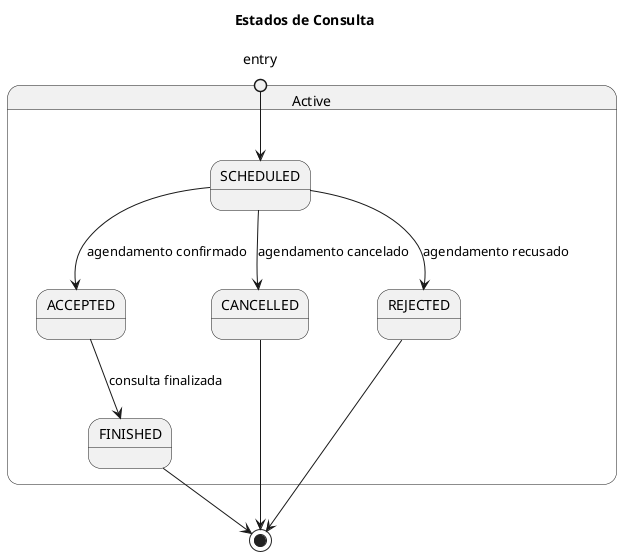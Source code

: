 @startuml

title Estados de Consulta

state Active {
    state entry <<entryPoint>>
    entry --> SCHEDULED

    SCHEDULED --> CANCELLED : agendamento cancelado
    SCHEDULED --> ACCEPTED : agendamento confirmado
    SCHEDULED --> REJECTED : agendamento recusado
    ACCEPTED --> FINISHED : consulta finalizada
}

CANCELLED --> [*]
FINISHED --> [*]
REJECTED --> [*]

@enduml
